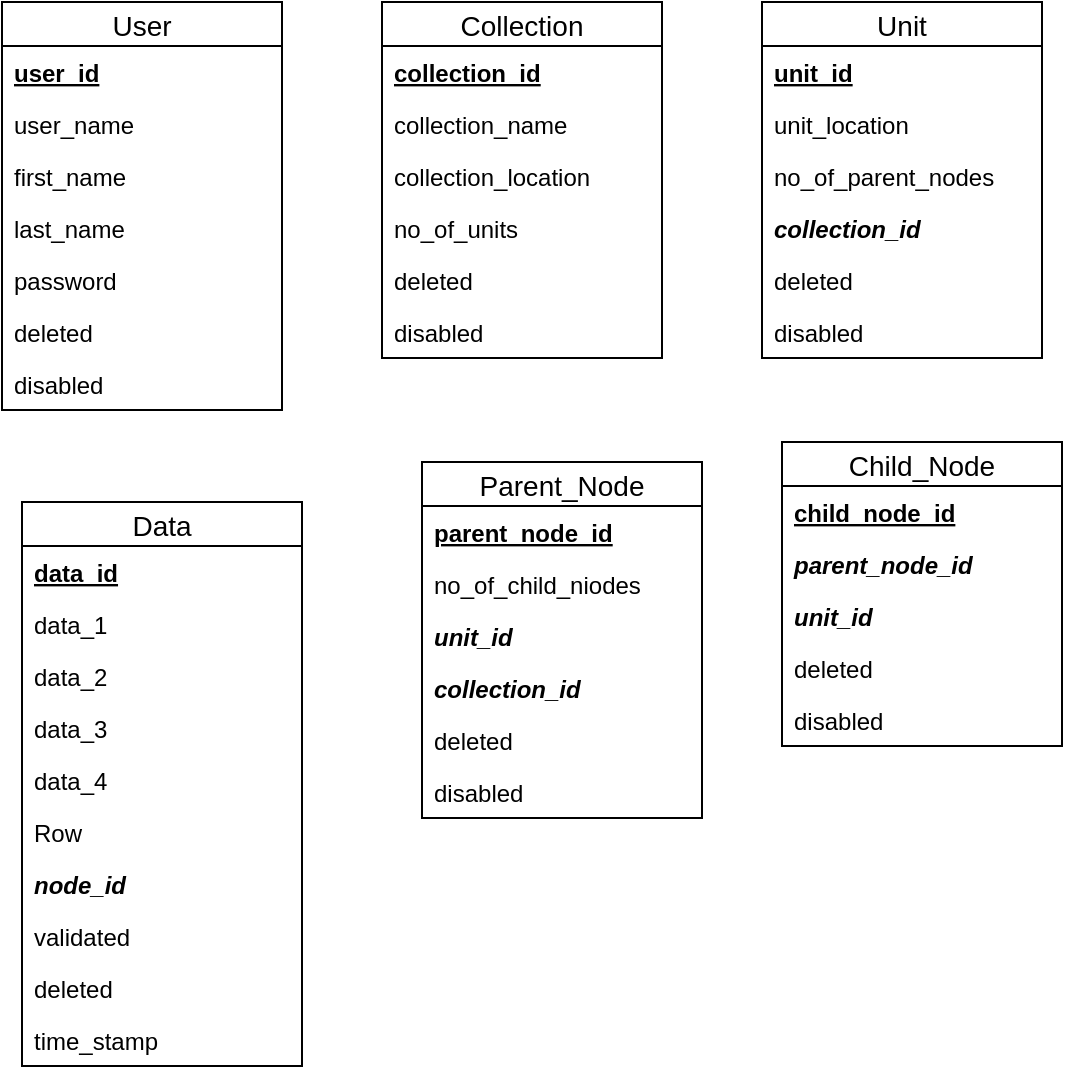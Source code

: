 <mxfile version="12.7.9" type="github"><diagram id="C5RBs43oDa-KdzZeNtuy" name="Page-1"><mxGraphModel dx="703" dy="663" grid="1" gridSize="10" guides="1" tooltips="1" connect="1" arrows="1" fold="1" page="1" pageScale="1" pageWidth="827" pageHeight="1169" math="0" shadow="0"><root><mxCell id="WIyWlLk6GJQsqaUBKTNV-0"/><mxCell id="WIyWlLk6GJQsqaUBKTNV-1" parent="WIyWlLk6GJQsqaUBKTNV-0"/><mxCell id="UFUoseUBKLDmPo54Ow3u-89" value="User" style="swimlane;fontStyle=0;childLayout=stackLayout;horizontal=1;startSize=22;fillColor=none;horizontalStack=0;resizeParent=1;resizeParentMax=0;resizeLast=0;collapsible=1;marginBottom=0;swimlaneFillColor=#ffffff;align=center;fontSize=14;rounded=0;" vertex="1" parent="WIyWlLk6GJQsqaUBKTNV-1"><mxGeometry x="90" y="80" width="140" height="204" as="geometry"/></mxCell><mxCell id="UFUoseUBKLDmPo54Ow3u-90" value="user_id" style="text;strokeColor=none;fillColor=none;spacingLeft=4;spacingRight=4;overflow=hidden;rotatable=0;points=[[0,0.5],[1,0.5]];portConstraint=eastwest;fontSize=12;fontStyle=5" vertex="1" parent="UFUoseUBKLDmPo54Ow3u-89"><mxGeometry y="22" width="140" height="26" as="geometry"/></mxCell><mxCell id="UFUoseUBKLDmPo54Ow3u-92" value="user_name" style="text;strokeColor=none;fillColor=none;spacingLeft=4;spacingRight=4;overflow=hidden;rotatable=0;points=[[0,0.5],[1,0.5]];portConstraint=eastwest;fontSize=12;" vertex="1" parent="UFUoseUBKLDmPo54Ow3u-89"><mxGeometry y="48" width="140" height="26" as="geometry"/></mxCell><mxCell id="UFUoseUBKLDmPo54Ow3u-93" value="first_name" style="text;strokeColor=none;fillColor=none;spacingLeft=4;spacingRight=4;overflow=hidden;rotatable=0;points=[[0,0.5],[1,0.5]];portConstraint=eastwest;fontSize=12;rounded=0;" vertex="1" parent="UFUoseUBKLDmPo54Ow3u-89"><mxGeometry y="74" width="140" height="26" as="geometry"/></mxCell><mxCell id="UFUoseUBKLDmPo54Ow3u-91" value="last_name" style="text;strokeColor=none;fillColor=none;spacingLeft=4;spacingRight=4;overflow=hidden;rotatable=0;points=[[0,0.5],[1,0.5]];portConstraint=eastwest;fontSize=12;" vertex="1" parent="UFUoseUBKLDmPo54Ow3u-89"><mxGeometry y="100" width="140" height="26" as="geometry"/></mxCell><mxCell id="UFUoseUBKLDmPo54Ow3u-94" value="password" style="text;strokeColor=none;fillColor=none;spacingLeft=4;spacingRight=4;overflow=hidden;rotatable=0;points=[[0,0.5],[1,0.5]];portConstraint=eastwest;fontSize=12;rounded=0;" vertex="1" parent="UFUoseUBKLDmPo54Ow3u-89"><mxGeometry y="126" width="140" height="26" as="geometry"/></mxCell><mxCell id="UFUoseUBKLDmPo54Ow3u-125" value="deleted" style="text;strokeColor=none;fillColor=none;spacingLeft=4;spacingRight=4;overflow=hidden;rotatable=0;points=[[0,0.5],[1,0.5]];portConstraint=eastwest;fontSize=12;rounded=0;" vertex="1" parent="UFUoseUBKLDmPo54Ow3u-89"><mxGeometry y="152" width="140" height="26" as="geometry"/></mxCell><mxCell id="UFUoseUBKLDmPo54Ow3u-143" value="disabled" style="text;strokeColor=none;fillColor=none;spacingLeft=4;spacingRight=4;overflow=hidden;rotatable=0;points=[[0,0.5],[1,0.5]];portConstraint=eastwest;fontSize=12;rounded=0;" vertex="1" parent="UFUoseUBKLDmPo54Ow3u-89"><mxGeometry y="178" width="140" height="26" as="geometry"/></mxCell><mxCell id="UFUoseUBKLDmPo54Ow3u-95" value="Collection" style="swimlane;fontStyle=0;childLayout=stackLayout;horizontal=1;startSize=22;fillColor=none;horizontalStack=0;resizeParent=1;resizeParentMax=0;resizeLast=0;collapsible=1;marginBottom=0;swimlaneFillColor=#ffffff;align=center;fontSize=14;rounded=0;" vertex="1" parent="WIyWlLk6GJQsqaUBKTNV-1"><mxGeometry x="280" y="80" width="140" height="178" as="geometry"/></mxCell><mxCell id="UFUoseUBKLDmPo54Ow3u-96" value="collection_id" style="text;strokeColor=none;fillColor=none;spacingLeft=4;spacingRight=4;overflow=hidden;rotatable=0;points=[[0,0.5],[1,0.5]];portConstraint=eastwest;fontSize=12;fontStyle=5" vertex="1" parent="UFUoseUBKLDmPo54Ow3u-95"><mxGeometry y="22" width="140" height="26" as="geometry"/></mxCell><mxCell id="UFUoseUBKLDmPo54Ow3u-97" value="collection_name" style="text;strokeColor=none;fillColor=none;spacingLeft=4;spacingRight=4;overflow=hidden;rotatable=0;points=[[0,0.5],[1,0.5]];portConstraint=eastwest;fontSize=12;" vertex="1" parent="UFUoseUBKLDmPo54Ow3u-95"><mxGeometry y="48" width="140" height="26" as="geometry"/></mxCell><mxCell id="UFUoseUBKLDmPo54Ow3u-99" value="collection_location" style="text;strokeColor=none;fillColor=none;spacingLeft=4;spacingRight=4;overflow=hidden;rotatable=0;points=[[0,0.5],[1,0.5]];portConstraint=eastwest;fontSize=12;rounded=0;" vertex="1" parent="UFUoseUBKLDmPo54Ow3u-95"><mxGeometry y="74" width="140" height="26" as="geometry"/></mxCell><mxCell id="UFUoseUBKLDmPo54Ow3u-98" value="no_of_units" style="text;strokeColor=none;fillColor=none;spacingLeft=4;spacingRight=4;overflow=hidden;rotatable=0;points=[[0,0.5],[1,0.5]];portConstraint=eastwest;fontSize=12;" vertex="1" parent="UFUoseUBKLDmPo54Ow3u-95"><mxGeometry y="100" width="140" height="26" as="geometry"/></mxCell><mxCell id="UFUoseUBKLDmPo54Ow3u-138" value="deleted" style="text;strokeColor=none;fillColor=none;spacingLeft=4;spacingRight=4;overflow=hidden;rotatable=0;points=[[0,0.5],[1,0.5]];portConstraint=eastwest;fontSize=12;rounded=0;" vertex="1" parent="UFUoseUBKLDmPo54Ow3u-95"><mxGeometry y="126" width="140" height="26" as="geometry"/></mxCell><mxCell id="UFUoseUBKLDmPo54Ow3u-148" value="disabled" style="text;strokeColor=none;fillColor=none;spacingLeft=4;spacingRight=4;overflow=hidden;rotatable=0;points=[[0,0.5],[1,0.5]];portConstraint=eastwest;fontSize=12;rounded=0;" vertex="1" parent="UFUoseUBKLDmPo54Ow3u-95"><mxGeometry y="152" width="140" height="26" as="geometry"/></mxCell><mxCell id="UFUoseUBKLDmPo54Ow3u-100" value="Unit" style="swimlane;fontStyle=0;childLayout=stackLayout;horizontal=1;startSize=22;fillColor=none;horizontalStack=0;resizeParent=1;resizeParentMax=0;resizeLast=0;collapsible=1;marginBottom=0;swimlaneFillColor=#ffffff;align=center;fontSize=14;rounded=0;" vertex="1" parent="WIyWlLk6GJQsqaUBKTNV-1"><mxGeometry x="470" y="80" width="140" height="178" as="geometry"/></mxCell><mxCell id="UFUoseUBKLDmPo54Ow3u-101" value="unit_id" style="text;strokeColor=none;fillColor=none;spacingLeft=4;spacingRight=4;overflow=hidden;rotatable=0;points=[[0,0.5],[1,0.5]];portConstraint=eastwest;fontSize=12;fontStyle=5" vertex="1" parent="UFUoseUBKLDmPo54Ow3u-100"><mxGeometry y="22" width="140" height="26" as="geometry"/></mxCell><mxCell id="UFUoseUBKLDmPo54Ow3u-104" value="unit_location" style="text;strokeColor=none;fillColor=none;spacingLeft=4;spacingRight=4;overflow=hidden;rotatable=0;points=[[0,0.5],[1,0.5]];portConstraint=eastwest;fontSize=12;rounded=0;" vertex="1" parent="UFUoseUBKLDmPo54Ow3u-100"><mxGeometry y="48" width="140" height="26" as="geometry"/></mxCell><mxCell id="UFUoseUBKLDmPo54Ow3u-102" value="no_of_parent_nodes" style="text;strokeColor=none;fillColor=none;spacingLeft=4;spacingRight=4;overflow=hidden;rotatable=0;points=[[0,0.5],[1,0.5]];portConstraint=eastwest;fontSize=12;" vertex="1" parent="UFUoseUBKLDmPo54Ow3u-100"><mxGeometry y="74" width="140" height="26" as="geometry"/></mxCell><mxCell id="UFUoseUBKLDmPo54Ow3u-103" value="collection_id" style="text;strokeColor=none;fillColor=none;spacingLeft=4;spacingRight=4;overflow=hidden;rotatable=0;points=[[0,0.5],[1,0.5]];portConstraint=eastwest;fontSize=12;fontStyle=3" vertex="1" parent="UFUoseUBKLDmPo54Ow3u-100"><mxGeometry y="100" width="140" height="26" as="geometry"/></mxCell><mxCell id="UFUoseUBKLDmPo54Ow3u-139" value="deleted" style="text;strokeColor=none;fillColor=none;spacingLeft=4;spacingRight=4;overflow=hidden;rotatable=0;points=[[0,0.5],[1,0.5]];portConstraint=eastwest;fontSize=12;rounded=0;" vertex="1" parent="UFUoseUBKLDmPo54Ow3u-100"><mxGeometry y="126" width="140" height="26" as="geometry"/></mxCell><mxCell id="UFUoseUBKLDmPo54Ow3u-147" value="disabled" style="text;strokeColor=none;fillColor=none;spacingLeft=4;spacingRight=4;overflow=hidden;rotatable=0;points=[[0,0.5],[1,0.5]];portConstraint=eastwest;fontSize=12;rounded=0;" vertex="1" parent="UFUoseUBKLDmPo54Ow3u-100"><mxGeometry y="152" width="140" height="26" as="geometry"/></mxCell><mxCell id="UFUoseUBKLDmPo54Ow3u-105" value="Parent_Node" style="swimlane;fontStyle=0;childLayout=stackLayout;horizontal=1;startSize=22;fillColor=none;horizontalStack=0;resizeParent=1;resizeParentMax=0;resizeLast=0;collapsible=1;marginBottom=0;swimlaneFillColor=#ffffff;align=center;fontSize=14;rounded=0;" vertex="1" parent="WIyWlLk6GJQsqaUBKTNV-1"><mxGeometry x="300" y="310" width="140" height="178" as="geometry"/></mxCell><mxCell id="UFUoseUBKLDmPo54Ow3u-106" value="parent_node_id" style="text;strokeColor=none;fillColor=none;spacingLeft=4;spacingRight=4;overflow=hidden;rotatable=0;points=[[0,0.5],[1,0.5]];portConstraint=eastwest;fontSize=12;fontStyle=5" vertex="1" parent="UFUoseUBKLDmPo54Ow3u-105"><mxGeometry y="22" width="140" height="26" as="geometry"/></mxCell><mxCell id="UFUoseUBKLDmPo54Ow3u-109" value="no_of_child_niodes" style="text;strokeColor=none;fillColor=none;spacingLeft=4;spacingRight=4;overflow=hidden;rotatable=0;points=[[0,0.5],[1,0.5]];portConstraint=eastwest;fontSize=12;rounded=0;" vertex="1" parent="UFUoseUBKLDmPo54Ow3u-105"><mxGeometry y="48" width="140" height="26" as="geometry"/></mxCell><mxCell id="UFUoseUBKLDmPo54Ow3u-107" value="unit_id" style="text;strokeColor=none;fillColor=none;spacingLeft=4;spacingRight=4;overflow=hidden;rotatable=0;points=[[0,0.5],[1,0.5]];portConstraint=eastwest;fontSize=12;fontStyle=3" vertex="1" parent="UFUoseUBKLDmPo54Ow3u-105"><mxGeometry y="74" width="140" height="26" as="geometry"/></mxCell><mxCell id="UFUoseUBKLDmPo54Ow3u-108" value="collection_id" style="text;strokeColor=none;fillColor=none;spacingLeft=4;spacingRight=4;overflow=hidden;rotatable=0;points=[[0,0.5],[1,0.5]];portConstraint=eastwest;fontSize=12;fontStyle=3" vertex="1" parent="UFUoseUBKLDmPo54Ow3u-105"><mxGeometry y="100" width="140" height="26" as="geometry"/></mxCell><mxCell id="UFUoseUBKLDmPo54Ow3u-141" value="deleted" style="text;strokeColor=none;fillColor=none;spacingLeft=4;spacingRight=4;overflow=hidden;rotatable=0;points=[[0,0.5],[1,0.5]];portConstraint=eastwest;fontSize=12;rounded=0;" vertex="1" parent="UFUoseUBKLDmPo54Ow3u-105"><mxGeometry y="126" width="140" height="26" as="geometry"/></mxCell><mxCell id="UFUoseUBKLDmPo54Ow3u-146" value="disabled" style="text;strokeColor=none;fillColor=none;spacingLeft=4;spacingRight=4;overflow=hidden;rotatable=0;points=[[0,0.5],[1,0.5]];portConstraint=eastwest;fontSize=12;rounded=0;" vertex="1" parent="UFUoseUBKLDmPo54Ow3u-105"><mxGeometry y="152" width="140" height="26" as="geometry"/></mxCell><mxCell id="UFUoseUBKLDmPo54Ow3u-110" value="Child_Node" style="swimlane;fontStyle=0;childLayout=stackLayout;horizontal=1;startSize=22;fillColor=none;horizontalStack=0;resizeParent=1;resizeParentMax=0;resizeLast=0;collapsible=1;marginBottom=0;swimlaneFillColor=#ffffff;align=center;fontSize=14;rounded=0;" vertex="1" parent="WIyWlLk6GJQsqaUBKTNV-1"><mxGeometry x="480" y="300" width="140" height="152" as="geometry"/></mxCell><mxCell id="UFUoseUBKLDmPo54Ow3u-111" value="child_node_id" style="text;strokeColor=none;fillColor=none;spacingLeft=4;spacingRight=4;overflow=hidden;rotatable=0;points=[[0,0.5],[1,0.5]];portConstraint=eastwest;fontSize=12;fontStyle=5" vertex="1" parent="UFUoseUBKLDmPo54Ow3u-110"><mxGeometry y="22" width="140" height="26" as="geometry"/></mxCell><mxCell id="UFUoseUBKLDmPo54Ow3u-114" value="parent_node_id" style="text;strokeColor=none;fillColor=none;spacingLeft=4;spacingRight=4;overflow=hidden;rotatable=0;points=[[0,0.5],[1,0.5]];portConstraint=eastwest;fontSize=12;rounded=0;fontStyle=3" vertex="1" parent="UFUoseUBKLDmPo54Ow3u-110"><mxGeometry y="48" width="140" height="26" as="geometry"/></mxCell><mxCell id="UFUoseUBKLDmPo54Ow3u-112" value="unit_id" style="text;strokeColor=none;fillColor=none;spacingLeft=4;spacingRight=4;overflow=hidden;rotatable=0;points=[[0,0.5],[1,0.5]];portConstraint=eastwest;fontSize=12;fontStyle=3" vertex="1" parent="UFUoseUBKLDmPo54Ow3u-110"><mxGeometry y="74" width="140" height="26" as="geometry"/></mxCell><mxCell id="UFUoseUBKLDmPo54Ow3u-140" value="deleted" style="text;strokeColor=none;fillColor=none;spacingLeft=4;spacingRight=4;overflow=hidden;rotatable=0;points=[[0,0.5],[1,0.5]];portConstraint=eastwest;fontSize=12;rounded=0;" vertex="1" parent="UFUoseUBKLDmPo54Ow3u-110"><mxGeometry y="100" width="140" height="26" as="geometry"/></mxCell><mxCell id="UFUoseUBKLDmPo54Ow3u-145" value="disabled" style="text;strokeColor=none;fillColor=none;spacingLeft=4;spacingRight=4;overflow=hidden;rotatable=0;points=[[0,0.5],[1,0.5]];portConstraint=eastwest;fontSize=12;rounded=0;" vertex="1" parent="UFUoseUBKLDmPo54Ow3u-110"><mxGeometry y="126" width="140" height="26" as="geometry"/></mxCell><mxCell id="UFUoseUBKLDmPo54Ow3u-115" value="Data" style="swimlane;fontStyle=0;childLayout=stackLayout;horizontal=1;startSize=22;fillColor=none;horizontalStack=0;resizeParent=1;resizeParentMax=0;resizeLast=0;collapsible=1;marginBottom=0;swimlaneFillColor=#ffffff;align=center;fontSize=14;rounded=0;" vertex="1" parent="WIyWlLk6GJQsqaUBKTNV-1"><mxGeometry x="100" y="330" width="140" height="282" as="geometry"/></mxCell><mxCell id="UFUoseUBKLDmPo54Ow3u-119" value="data_id" style="text;strokeColor=none;fillColor=none;spacingLeft=4;spacingRight=4;overflow=hidden;rotatable=0;points=[[0,0.5],[1,0.5]];portConstraint=eastwest;fontSize=12;rounded=0;fontStyle=5" vertex="1" parent="UFUoseUBKLDmPo54Ow3u-115"><mxGeometry y="22" width="140" height="26" as="geometry"/></mxCell><mxCell id="UFUoseUBKLDmPo54Ow3u-116" value="data_1" style="text;strokeColor=none;fillColor=none;spacingLeft=4;spacingRight=4;overflow=hidden;rotatable=0;points=[[0,0.5],[1,0.5]];portConstraint=eastwest;fontSize=12;" vertex="1" parent="UFUoseUBKLDmPo54Ow3u-115"><mxGeometry y="48" width="140" height="26" as="geometry"/></mxCell><mxCell id="UFUoseUBKLDmPo54Ow3u-120" value="data_2" style="text;strokeColor=none;fillColor=none;spacingLeft=4;spacingRight=4;overflow=hidden;rotatable=0;points=[[0,0.5],[1,0.5]];portConstraint=eastwest;fontSize=12;rounded=0;" vertex="1" parent="UFUoseUBKLDmPo54Ow3u-115"><mxGeometry y="74" width="140" height="26" as="geometry"/></mxCell><mxCell id="UFUoseUBKLDmPo54Ow3u-117" value="data_3" style="text;strokeColor=none;fillColor=none;spacingLeft=4;spacingRight=4;overflow=hidden;rotatable=0;points=[[0,0.5],[1,0.5]];portConstraint=eastwest;fontSize=12;" vertex="1" parent="UFUoseUBKLDmPo54Ow3u-115"><mxGeometry y="100" width="140" height="26" as="geometry"/></mxCell><mxCell id="UFUoseUBKLDmPo54Ow3u-118" value="data_4" style="text;strokeColor=none;fillColor=none;spacingLeft=4;spacingRight=4;overflow=hidden;rotatable=0;points=[[0,0.5],[1,0.5]];portConstraint=eastwest;fontSize=12;" vertex="1" parent="UFUoseUBKLDmPo54Ow3u-115"><mxGeometry y="126" width="140" height="26" as="geometry"/></mxCell><mxCell id="UFUoseUBKLDmPo54Ow3u-122" value="Row" style="text;strokeColor=none;fillColor=none;spacingLeft=4;spacingRight=4;overflow=hidden;rotatable=0;points=[[0,0.5],[1,0.5]];portConstraint=eastwest;fontSize=12;rounded=0;" vertex="1" parent="UFUoseUBKLDmPo54Ow3u-115"><mxGeometry y="152" width="140" height="26" as="geometry"/></mxCell><mxCell id="UFUoseUBKLDmPo54Ow3u-123" value="node_id" style="text;strokeColor=none;fillColor=none;spacingLeft=4;spacingRight=4;overflow=hidden;rotatable=0;points=[[0,0.5],[1,0.5]];portConstraint=eastwest;fontSize=12;rounded=0;fontStyle=3" vertex="1" parent="UFUoseUBKLDmPo54Ow3u-115"><mxGeometry y="178" width="140" height="26" as="geometry"/></mxCell><mxCell id="UFUoseUBKLDmPo54Ow3u-124" value="validated" style="text;strokeColor=none;fillColor=none;spacingLeft=4;spacingRight=4;overflow=hidden;rotatable=0;points=[[0,0.5],[1,0.5]];portConstraint=eastwest;fontSize=12;rounded=0;" vertex="1" parent="UFUoseUBKLDmPo54Ow3u-115"><mxGeometry y="204" width="140" height="26" as="geometry"/></mxCell><mxCell id="UFUoseUBKLDmPo54Ow3u-142" value="deleted" style="text;strokeColor=none;fillColor=none;spacingLeft=4;spacingRight=4;overflow=hidden;rotatable=0;points=[[0,0.5],[1,0.5]];portConstraint=eastwest;fontSize=12;rounded=0;" vertex="1" parent="UFUoseUBKLDmPo54Ow3u-115"><mxGeometry y="230" width="140" height="26" as="geometry"/></mxCell><mxCell id="UFUoseUBKLDmPo54Ow3u-121" value="time_stamp" style="text;strokeColor=none;fillColor=none;spacingLeft=4;spacingRight=4;overflow=hidden;rotatable=0;points=[[0,0.5],[1,0.5]];portConstraint=eastwest;fontSize=12;rounded=0;" vertex="1" parent="UFUoseUBKLDmPo54Ow3u-115"><mxGeometry y="256" width="140" height="26" as="geometry"/></mxCell></root></mxGraphModel></diagram></mxfile>